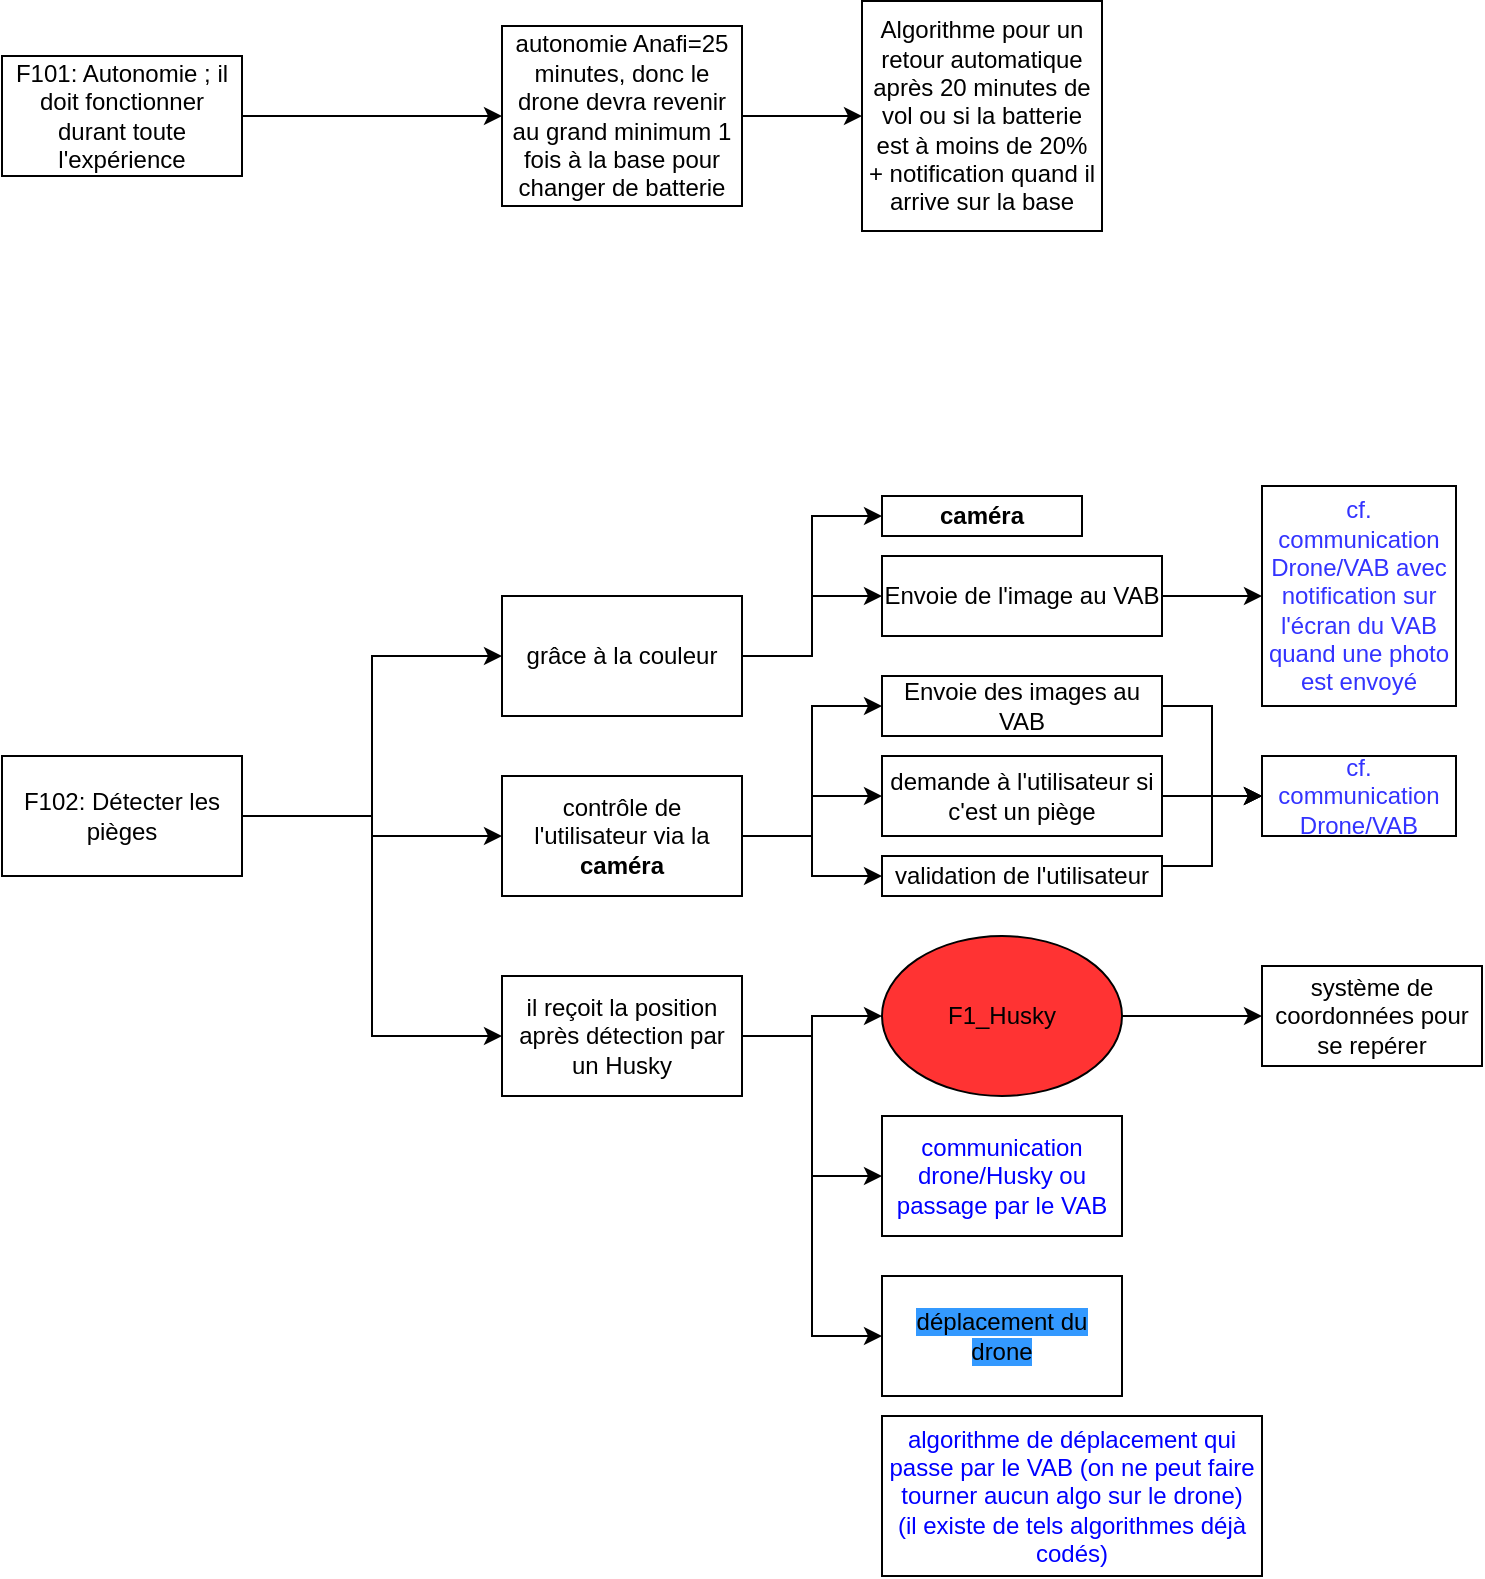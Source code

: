 <mxfile version="16.2.4" type="github">
  <diagram id="OM3lx3goNTmFPO1qKr1K" name="Page-1">
    <mxGraphModel dx="868" dy="1559" grid="1" gridSize="10" guides="1" tooltips="1" connect="1" arrows="1" fold="1" page="1" pageScale="1" pageWidth="827" pageHeight="1169" math="0" shadow="0">
      <root>
        <mxCell id="0" />
        <mxCell id="1" parent="0" />
        <mxCell id="ES-EeXoTM_ZExigbFJbH-40" style="edgeStyle=orthogonalEdgeStyle;rounded=0;orthogonalLoop=1;jettySize=auto;html=1;exitX=1;exitY=0.5;exitDx=0;exitDy=0;entryX=0;entryY=0.5;entryDx=0;entryDy=0;" parent="1" source="ES-EeXoTM_ZExigbFJbH-43" target="ES-EeXoTM_ZExigbFJbH-61" edge="1">
          <mxGeometry relative="1" as="geometry" />
        </mxCell>
        <mxCell id="ES-EeXoTM_ZExigbFJbH-41" style="edgeStyle=orthogonalEdgeStyle;rounded=0;orthogonalLoop=1;jettySize=auto;html=1;exitX=1;exitY=0.5;exitDx=0;exitDy=0;entryX=0;entryY=0.5;entryDx=0;entryDy=0;" parent="1" source="ES-EeXoTM_ZExigbFJbH-43" target="ES-EeXoTM_ZExigbFJbH-66" edge="1">
          <mxGeometry relative="1" as="geometry" />
        </mxCell>
        <mxCell id="ES-EeXoTM_ZExigbFJbH-42" style="edgeStyle=orthogonalEdgeStyle;rounded=0;orthogonalLoop=1;jettySize=auto;html=1;exitX=1;exitY=0.5;exitDx=0;exitDy=0;entryX=0;entryY=0.5;entryDx=0;entryDy=0;" parent="1" source="ES-EeXoTM_ZExigbFJbH-43" target="ES-EeXoTM_ZExigbFJbH-70" edge="1">
          <mxGeometry relative="1" as="geometry" />
        </mxCell>
        <mxCell id="ES-EeXoTM_ZExigbFJbH-43" value="F102: Détecter les pièges" style="rounded=0;whiteSpace=wrap;html=1;" parent="1" vertex="1">
          <mxGeometry x="90" y="80" width="120" height="60" as="geometry" />
        </mxCell>
        <mxCell id="ES-EeXoTM_ZExigbFJbH-59" style="edgeStyle=orthogonalEdgeStyle;rounded=0;orthogonalLoop=1;jettySize=auto;html=1;exitX=1;exitY=0.5;exitDx=0;exitDy=0;entryX=0;entryY=0.5;entryDx=0;entryDy=0;fontColor=#000000;" parent="1" source="ES-EeXoTM_ZExigbFJbH-61" target="ES-EeXoTM_ZExigbFJbH-77" edge="1">
          <mxGeometry relative="1" as="geometry" />
        </mxCell>
        <mxCell id="ES-EeXoTM_ZExigbFJbH-60" style="edgeStyle=orthogonalEdgeStyle;rounded=0;orthogonalLoop=1;jettySize=auto;html=1;exitX=1;exitY=0.5;exitDx=0;exitDy=0;entryX=0;entryY=0.5;entryDx=0;entryDy=0;fontColor=#000000;" parent="1" source="ES-EeXoTM_ZExigbFJbH-61" target="ES-EeXoTM_ZExigbFJbH-79" edge="1">
          <mxGeometry relative="1" as="geometry" />
        </mxCell>
        <mxCell id="ES-EeXoTM_ZExigbFJbH-61" value="grâce à la couleur" style="rounded=0;whiteSpace=wrap;html=1;" parent="1" vertex="1">
          <mxGeometry x="340" width="120" height="60" as="geometry" />
        </mxCell>
        <mxCell id="ES-EeXoTM_ZExigbFJbH-64" style="edgeStyle=orthogonalEdgeStyle;rounded=0;orthogonalLoop=1;jettySize=auto;html=1;exitX=1;exitY=0.5;exitDx=0;exitDy=0;entryX=0;entryY=0.5;entryDx=0;entryDy=0;fontColor=#000000;" parent="1" source="ES-EeXoTM_ZExigbFJbH-66" target="ES-EeXoTM_ZExigbFJbH-74" edge="1">
          <mxGeometry relative="1" as="geometry" />
        </mxCell>
        <mxCell id="ES-EeXoTM_ZExigbFJbH-65" style="edgeStyle=orthogonalEdgeStyle;rounded=0;orthogonalLoop=1;jettySize=auto;html=1;exitX=1;exitY=0.5;exitDx=0;exitDy=0;entryX=0;entryY=0.5;entryDx=0;entryDy=0;fontColor=#000000;" parent="1" source="ES-EeXoTM_ZExigbFJbH-66" target="ES-EeXoTM_ZExigbFJbH-75" edge="1">
          <mxGeometry relative="1" as="geometry" />
        </mxCell>
        <mxCell id="ES-EeXoTM_ZExigbFJbH-118" style="edgeStyle=orthogonalEdgeStyle;rounded=0;orthogonalLoop=1;jettySize=auto;html=1;entryX=0;entryY=0.5;entryDx=0;entryDy=0;" parent="1" source="ES-EeXoTM_ZExigbFJbH-66" target="ES-EeXoTM_ZExigbFJbH-117" edge="1">
          <mxGeometry relative="1" as="geometry" />
        </mxCell>
        <mxCell id="ES-EeXoTM_ZExigbFJbH-66" value="contrôle de l&#39;utilisateur via la &lt;b&gt;caméra&lt;/b&gt;" style="rounded=0;whiteSpace=wrap;html=1;" parent="1" vertex="1">
          <mxGeometry x="340" y="90" width="120" height="60" as="geometry" />
        </mxCell>
        <mxCell id="ES-EeXoTM_ZExigbFJbH-67" style="edgeStyle=orthogonalEdgeStyle;rounded=0;orthogonalLoop=1;jettySize=auto;html=1;exitX=1;exitY=0.5;exitDx=0;exitDy=0;entryX=0;entryY=0.5;entryDx=0;entryDy=0;fontColor=#FF3333;" parent="1" source="ES-EeXoTM_ZExigbFJbH-70" target="ES-EeXoTM_ZExigbFJbH-72" edge="1">
          <mxGeometry relative="1" as="geometry" />
        </mxCell>
        <mxCell id="ES-EeXoTM_ZExigbFJbH-68" style="edgeStyle=orthogonalEdgeStyle;rounded=0;orthogonalLoop=1;jettySize=auto;html=1;exitX=1;exitY=0.5;exitDx=0;exitDy=0;entryX=0;entryY=0.5;entryDx=0;entryDy=0;fontColor=#0000FF;" parent="1" source="ES-EeXoTM_ZExigbFJbH-70" target="ES-EeXoTM_ZExigbFJbH-81" edge="1">
          <mxGeometry relative="1" as="geometry" />
        </mxCell>
        <mxCell id="ES-EeXoTM_ZExigbFJbH-69" style="edgeStyle=orthogonalEdgeStyle;rounded=0;orthogonalLoop=1;jettySize=auto;html=1;exitX=1;exitY=0.5;exitDx=0;exitDy=0;entryX=0;entryY=0.5;entryDx=0;entryDy=0;fontColor=#000000;" parent="1" source="ES-EeXoTM_ZExigbFJbH-70" target="ES-EeXoTM_ZExigbFJbH-82" edge="1">
          <mxGeometry relative="1" as="geometry" />
        </mxCell>
        <mxCell id="ES-EeXoTM_ZExigbFJbH-70" value="il reçoit la position après détection par un Husky" style="rounded=0;whiteSpace=wrap;html=1;" parent="1" vertex="1">
          <mxGeometry x="340" y="190" width="120" height="60" as="geometry" />
        </mxCell>
        <mxCell id="ES-EeXoTM_ZExigbFJbH-71" style="edgeStyle=orthogonalEdgeStyle;rounded=0;orthogonalLoop=1;jettySize=auto;html=1;exitX=1;exitY=0.5;exitDx=0;exitDy=0;entryX=0;entryY=0.5;entryDx=0;entryDy=0;fontColor=#000000;" parent="1" source="ES-EeXoTM_ZExigbFJbH-72" target="ES-EeXoTM_ZExigbFJbH-83" edge="1">
          <mxGeometry relative="1" as="geometry" />
        </mxCell>
        <mxCell id="ES-EeXoTM_ZExigbFJbH-72" value="F1_Husky" style="ellipse;whiteSpace=wrap;html=1;fillColor=#FF3333;" parent="1" vertex="1">
          <mxGeometry x="530" y="170" width="120" height="80" as="geometry" />
        </mxCell>
        <mxCell id="ES-EeXoTM_ZExigbFJbH-73" style="edgeStyle=orthogonalEdgeStyle;rounded=0;orthogonalLoop=1;jettySize=auto;html=1;exitX=1;exitY=0.5;exitDx=0;exitDy=0;entryX=0;entryY=0.5;entryDx=0;entryDy=0;fontColor=#3333FF;" parent="1" source="ES-EeXoTM_ZExigbFJbH-74" target="ES-EeXoTM_ZExigbFJbH-76" edge="1">
          <mxGeometry relative="1" as="geometry" />
        </mxCell>
        <mxCell id="ES-EeXoTM_ZExigbFJbH-74" value="&lt;font color=&quot;#000000&quot;&gt;demande à l&#39;utilisateur si c&#39;est un piège&lt;/font&gt;" style="rounded=0;whiteSpace=wrap;html=1;fontColor=#FF3333;fillColor=#FFFFFF;" parent="1" vertex="1">
          <mxGeometry x="530" y="80" width="140" height="40" as="geometry" />
        </mxCell>
        <mxCell id="ES-EeXoTM_ZExigbFJbH-120" style="edgeStyle=orthogonalEdgeStyle;rounded=0;orthogonalLoop=1;jettySize=auto;html=1;exitX=1;exitY=0.25;exitDx=0;exitDy=0;entryX=0;entryY=0.5;entryDx=0;entryDy=0;" parent="1" source="ES-EeXoTM_ZExigbFJbH-75" target="ES-EeXoTM_ZExigbFJbH-76" edge="1">
          <mxGeometry relative="1" as="geometry" />
        </mxCell>
        <mxCell id="ES-EeXoTM_ZExigbFJbH-75" value="validation de l&#39;utilisateur" style="rounded=0;whiteSpace=wrap;html=1;labelBackgroundColor=none;fontColor=#000000;fillColor=#FFFFFF;" parent="1" vertex="1">
          <mxGeometry x="530" y="130" width="140" height="20" as="geometry" />
        </mxCell>
        <mxCell id="ES-EeXoTM_ZExigbFJbH-76" value="&lt;font color=&quot;#3333ff&quot;&gt;cf. communication Drone/VAB&lt;/font&gt;" style="rounded=0;whiteSpace=wrap;html=1;labelBackgroundColor=none;fontColor=#000000;fillColor=#FFFFFF;" parent="1" vertex="1">
          <mxGeometry x="720" y="80" width="97" height="40" as="geometry" />
        </mxCell>
        <mxCell id="ES-EeXoTM_ZExigbFJbH-77" value="&lt;font color=&quot;#000000&quot;&gt;&lt;b&gt;caméra&lt;/b&gt;&lt;/font&gt;" style="rounded=0;whiteSpace=wrap;html=1;labelBackgroundColor=none;fontColor=#3333FF;fillColor=#FFFFFF;" parent="1" vertex="1">
          <mxGeometry x="530" y="-50" width="100" height="20" as="geometry" />
        </mxCell>
        <mxCell id="ES-EeXoTM_ZExigbFJbH-122" style="edgeStyle=orthogonalEdgeStyle;rounded=0;orthogonalLoop=1;jettySize=auto;html=1;exitX=1;exitY=0.5;exitDx=0;exitDy=0;entryX=0;entryY=0.5;entryDx=0;entryDy=0;" parent="1" source="ES-EeXoTM_ZExigbFJbH-79" target="ES-EeXoTM_ZExigbFJbH-121" edge="1">
          <mxGeometry relative="1" as="geometry" />
        </mxCell>
        <mxCell id="ES-EeXoTM_ZExigbFJbH-79" value="Envoie de l&#39;image au VAB" style="rounded=0;whiteSpace=wrap;html=1;labelBackgroundColor=none;fontColor=#000000;fillColor=#FFFFFF;" parent="1" vertex="1">
          <mxGeometry x="530" y="-20" width="140" height="40" as="geometry" />
        </mxCell>
        <mxCell id="ES-EeXoTM_ZExigbFJbH-81" value="&lt;font color=&quot;#0000ff&quot;&gt;communication drone/Husky ou passage par le VAB&lt;/font&gt;" style="rounded=0;whiteSpace=wrap;html=1;labelBackgroundColor=none;fontColor=#000000;fillColor=#FFFFFF;" parent="1" vertex="1">
          <mxGeometry x="530" y="260" width="120" height="60" as="geometry" />
        </mxCell>
        <mxCell id="ES-EeXoTM_ZExigbFJbH-82" value="&lt;font color=&quot;#000000&quot; style=&quot;background-color: rgb(51 , 153 , 255)&quot;&gt;déplacement du drone&lt;/font&gt;" style="rounded=0;whiteSpace=wrap;html=1;labelBackgroundColor=none;fontColor=#0000FF;fillColor=#FFFFFF;" parent="1" vertex="1">
          <mxGeometry x="530" y="340" width="120" height="60" as="geometry" />
        </mxCell>
        <mxCell id="ES-EeXoTM_ZExigbFJbH-83" value="système de coordonnées pour se repérer" style="rounded=0;whiteSpace=wrap;html=1;labelBackgroundColor=none;" parent="1" vertex="1">
          <mxGeometry x="720" y="185" width="110" height="50" as="geometry" />
        </mxCell>
        <mxCell id="ES-EeXoTM_ZExigbFJbH-93" value="algorithme de déplacement qui passe par le VAB (on ne peut faire tourner aucun algo sur le drone)&lt;br&gt;(il existe de tels algorithmes déjà codés)" style="rounded=0;whiteSpace=wrap;html=1;labelBackgroundColor=none;fontColor=#0000FF;strokeColor=#000000;fillColor=default;" parent="1" vertex="1">
          <mxGeometry x="530" y="410" width="190" height="80" as="geometry" />
        </mxCell>
        <mxCell id="ES-EeXoTM_ZExigbFJbH-114" style="edgeStyle=orthogonalEdgeStyle;rounded=0;orthogonalLoop=1;jettySize=auto;html=1;exitX=1;exitY=0.5;exitDx=0;exitDy=0;" parent="1" source="ES-EeXoTM_ZExigbFJbH-111" target="ES-EeXoTM_ZExigbFJbH-113" edge="1">
          <mxGeometry relative="1" as="geometry" />
        </mxCell>
        <mxCell id="ES-EeXoTM_ZExigbFJbH-111" value="F101: Autonomie ; il doit fonctionner durant toute l&#39;expérience" style="rounded=0;whiteSpace=wrap;html=1;" parent="1" vertex="1">
          <mxGeometry x="90" y="-270" width="120" height="60" as="geometry" />
        </mxCell>
        <mxCell id="ES-EeXoTM_ZExigbFJbH-116" value="" style="edgeStyle=orthogonalEdgeStyle;rounded=0;orthogonalLoop=1;jettySize=auto;html=1;" parent="1" source="ES-EeXoTM_ZExigbFJbH-113" target="ES-EeXoTM_ZExigbFJbH-115" edge="1">
          <mxGeometry relative="1" as="geometry" />
        </mxCell>
        <mxCell id="ES-EeXoTM_ZExigbFJbH-113" value="autonomie Anafi=25 minutes, donc le drone devra revenir au grand minimum 1 fois à la base pour changer de batterie" style="rounded=0;whiteSpace=wrap;html=1;" parent="1" vertex="1">
          <mxGeometry x="340" y="-285" width="120" height="90" as="geometry" />
        </mxCell>
        <mxCell id="ES-EeXoTM_ZExigbFJbH-115" value="Algorithme pour un retour automatique après 20 minutes de vol ou si la batterie est à moins de 20%&lt;br&gt;+ notification quand il arrive sur la base" style="rounded=0;whiteSpace=wrap;html=1;" parent="1" vertex="1">
          <mxGeometry x="520" y="-297.5" width="120" height="115" as="geometry" />
        </mxCell>
        <mxCell id="ES-EeXoTM_ZExigbFJbH-119" style="edgeStyle=orthogonalEdgeStyle;rounded=0;orthogonalLoop=1;jettySize=auto;html=1;exitX=1;exitY=0.5;exitDx=0;exitDy=0;entryX=0;entryY=0.5;entryDx=0;entryDy=0;" parent="1" source="ES-EeXoTM_ZExigbFJbH-117" target="ES-EeXoTM_ZExigbFJbH-76" edge="1">
          <mxGeometry relative="1" as="geometry" />
        </mxCell>
        <mxCell id="ES-EeXoTM_ZExigbFJbH-117" value="Envoie des images au VAB" style="rounded=0;whiteSpace=wrap;html=1;" parent="1" vertex="1">
          <mxGeometry x="530" y="40" width="140" height="30" as="geometry" />
        </mxCell>
        <mxCell id="ES-EeXoTM_ZExigbFJbH-121" value="&lt;font color=&quot;#3333ff&quot;&gt;cf. communication Drone/VAB avec notification sur l&#39;écran du VAB quand une photo est envoyé&lt;/font&gt;" style="rounded=0;whiteSpace=wrap;html=1;labelBackgroundColor=none;fontColor=#000000;fillColor=#FFFFFF;" parent="1" vertex="1">
          <mxGeometry x="720" y="-55" width="97" height="110" as="geometry" />
        </mxCell>
      </root>
    </mxGraphModel>
  </diagram>
</mxfile>
